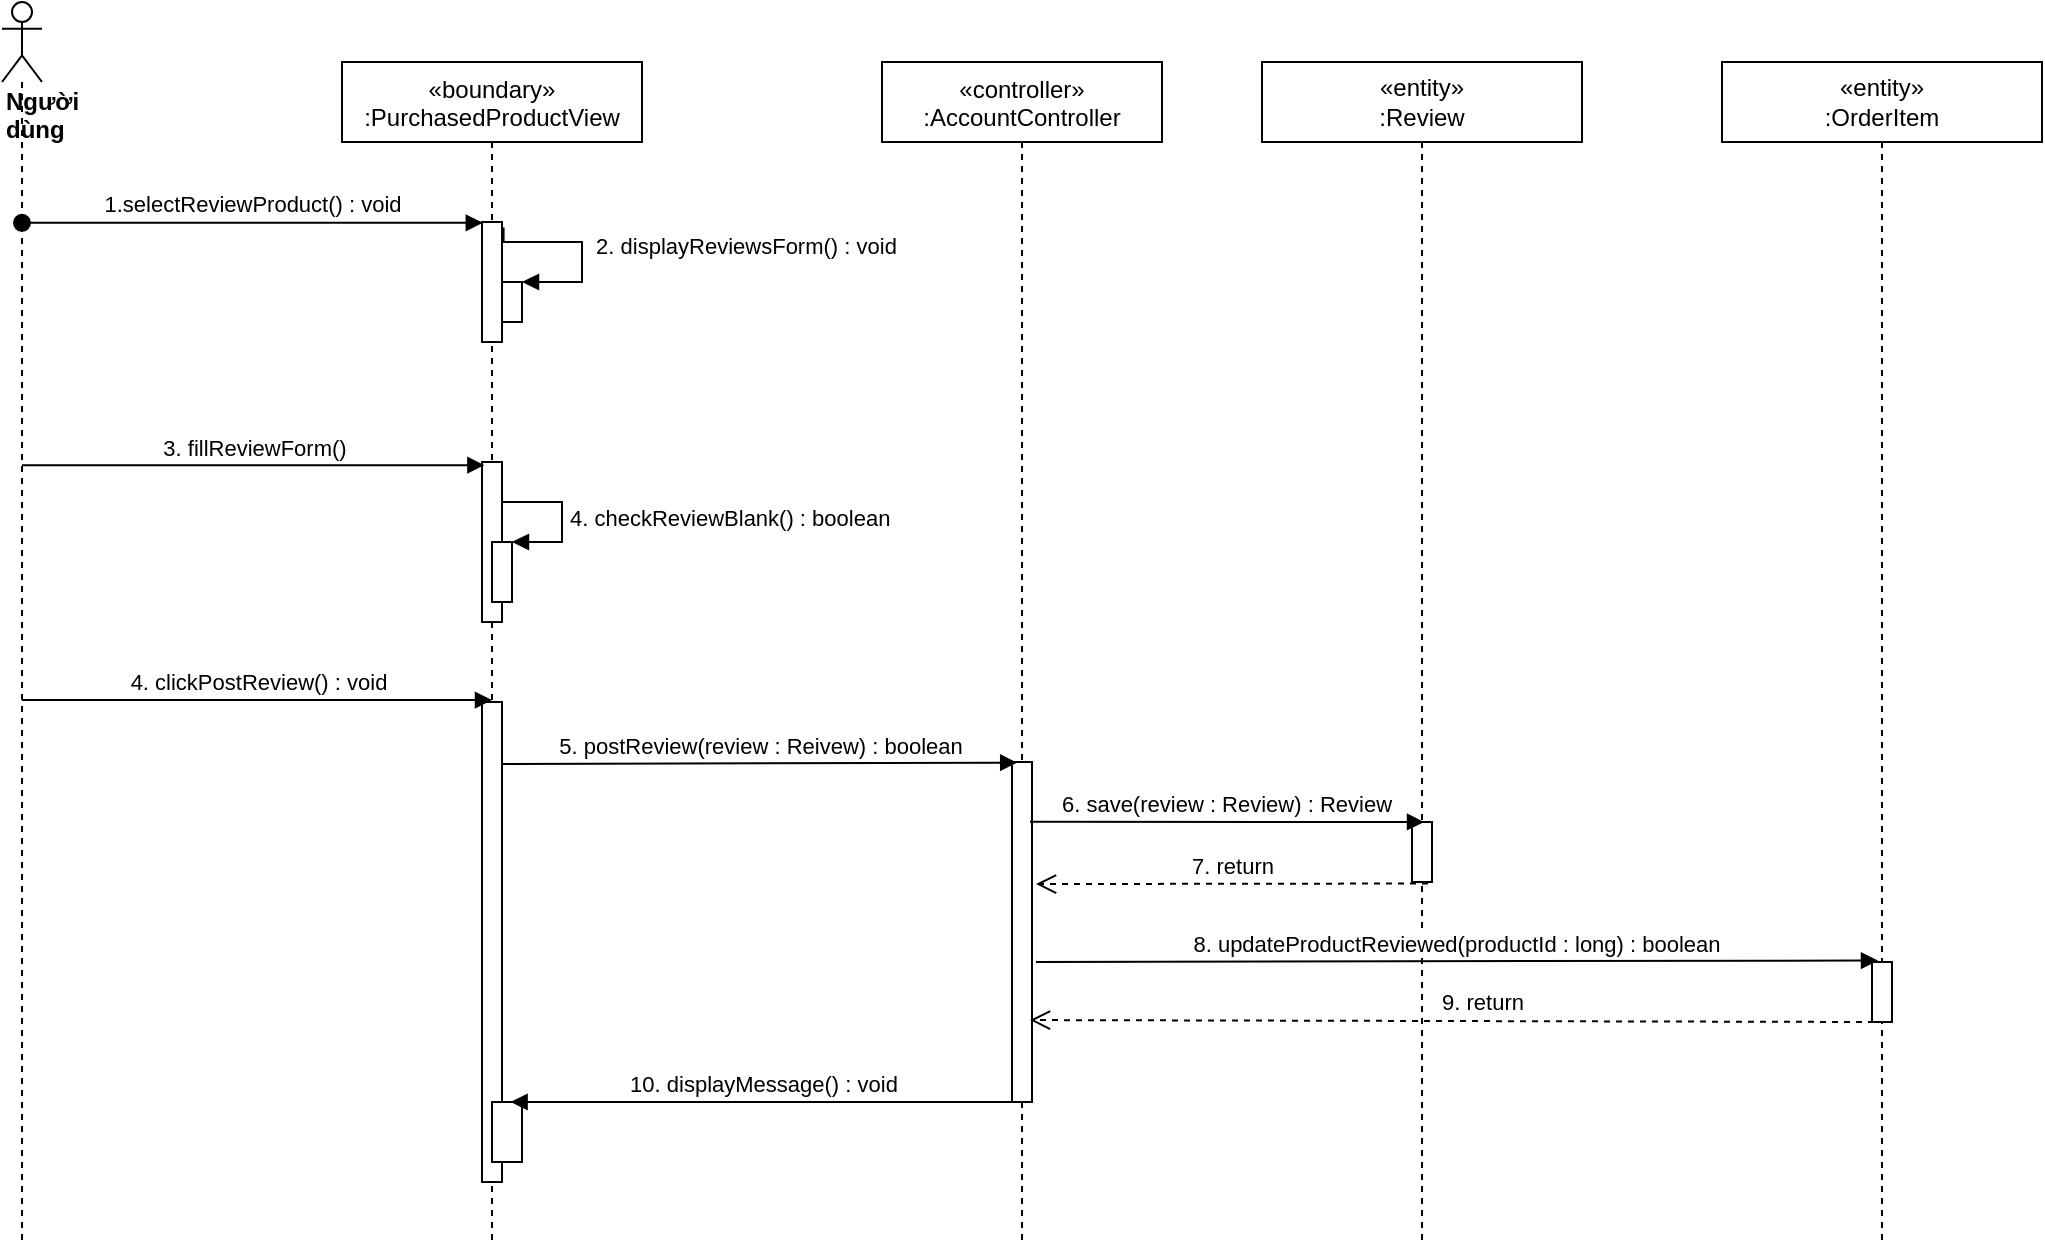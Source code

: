 <mxfile version="14.7.0" type="device"><diagram id="kgpKYQtTHZ0yAKxKKP6v" name="Page-1"><mxGraphModel dx="1108" dy="425" grid="1" gridSize="10" guides="1" tooltips="1" connect="1" arrows="1" fold="1" page="1" pageScale="1" pageWidth="850" pageHeight="1100" math="0" shadow="0"><root><mxCell id="0"/><mxCell id="1" parent="0"/><mxCell id="Qwla0rWCGIABb7X4bK5U-1" value="«boundary»&#10;:PurchasedProductView" style="shape=umlLifeline;perimeter=lifelinePerimeter;container=1;collapsible=0;recursiveResize=0;rounded=0;shadow=0;strokeWidth=1;" parent="1" vertex="1"><mxGeometry x="250" y="80" width="150" height="590" as="geometry"/></mxCell><mxCell id="Qwla0rWCGIABb7X4bK5U-2" value="" style="html=1;points=[];perimeter=orthogonalPerimeter;" parent="Qwla0rWCGIABb7X4bK5U-1" vertex="1"><mxGeometry x="70" y="80" width="10" height="60" as="geometry"/></mxCell><mxCell id="Qwla0rWCGIABb7X4bK5U-18" value="" style="html=1;points=[];perimeter=orthogonalPerimeter;" parent="Qwla0rWCGIABb7X4bK5U-1" vertex="1"><mxGeometry x="80" y="110" width="10" height="20" as="geometry"/></mxCell><mxCell id="Qwla0rWCGIABb7X4bK5U-19" value="&amp;nbsp;2. displayReviewsForm() : void" style="edgeStyle=orthogonalEdgeStyle;html=1;align=left;spacingLeft=2;endArrow=block;rounded=0;entryX=1;entryY=0;exitX=1.08;exitY=0.045;exitDx=0;exitDy=0;exitPerimeter=0;" parent="Qwla0rWCGIABb7X4bK5U-1" source="Qwla0rWCGIABb7X4bK5U-2" target="Qwla0rWCGIABb7X4bK5U-18" edge="1"><mxGeometry relative="1" as="geometry"><mxPoint x="92.5" y="90" as="sourcePoint"/><Array as="points"><mxPoint x="120" y="90"/><mxPoint x="120" y="110"/></Array></mxGeometry></mxCell><mxCell id="Qwla0rWCGIABb7X4bK5U-23" value="" style="html=1;points=[];perimeter=orthogonalPerimeter;" parent="Qwla0rWCGIABb7X4bK5U-1" vertex="1"><mxGeometry x="70" y="200" width="10" height="80" as="geometry"/></mxCell><mxCell id="Qwla0rWCGIABb7X4bK5U-27" value="" style="html=1;points=[];perimeter=orthogonalPerimeter;" parent="Qwla0rWCGIABb7X4bK5U-1" vertex="1"><mxGeometry x="70" y="320" width="10" height="240" as="geometry"/></mxCell><mxCell id="Qwla0rWCGIABb7X4bK5U-33" value="" style="html=1;points=[];perimeter=orthogonalPerimeter;" parent="Qwla0rWCGIABb7X4bK5U-1" vertex="1"><mxGeometry x="75" y="520" width="15" height="30" as="geometry"/></mxCell><mxCell id="7S1bpENnHJ4_2vSrGy4V-1" value="" style="html=1;points=[];perimeter=orthogonalPerimeter;" parent="Qwla0rWCGIABb7X4bK5U-1" vertex="1"><mxGeometry x="75" y="240" width="10" height="30" as="geometry"/></mxCell><mxCell id="7S1bpENnHJ4_2vSrGy4V-2" value="4. checkReviewBlank() : boolean" style="edgeStyle=orthogonalEdgeStyle;html=1;align=left;spacingLeft=2;endArrow=block;rounded=0;entryX=1;entryY=0;" parent="Qwla0rWCGIABb7X4bK5U-1" target="7S1bpENnHJ4_2vSrGy4V-1" edge="1"><mxGeometry relative="1" as="geometry"><mxPoint x="80" y="220" as="sourcePoint"/><Array as="points"><mxPoint x="110" y="220"/><mxPoint x="110" y="240"/></Array></mxGeometry></mxCell><mxCell id="Qwla0rWCGIABb7X4bK5U-3" value="«controller»&#10;:AccountController" style="shape=umlLifeline;perimeter=lifelinePerimeter;container=1;collapsible=0;recursiveResize=0;rounded=0;shadow=0;strokeWidth=1;size=40;" parent="1" vertex="1"><mxGeometry x="520" y="80" width="140" height="590" as="geometry"/></mxCell><mxCell id="Qwla0rWCGIABb7X4bK5U-4" value="" style="points=[];perimeter=orthogonalPerimeter;rounded=0;shadow=0;strokeWidth=1;" parent="Qwla0rWCGIABb7X4bK5U-3" vertex="1"><mxGeometry x="65" y="350" width="10" height="170" as="geometry"/></mxCell><mxCell id="Qwla0rWCGIABb7X4bK5U-5" value="&lt;div&gt;&lt;b&gt;Người dùng&lt;/b&gt;&lt;/div&gt;" style="shape=umlLifeline;participant=umlActor;perimeter=lifelinePerimeter;whiteSpace=wrap;html=1;container=1;collapsible=0;recursiveResize=0;verticalAlign=top;spacingTop=36;outlineConnect=0;align=left;" parent="1" vertex="1"><mxGeometry x="80" y="50" width="20" height="620" as="geometry"/></mxCell><mxCell id="Qwla0rWCGIABb7X4bK5U-8" value="1.selectReviewProduct() : void" style="html=1;verticalAlign=bottom;startArrow=oval;startFill=1;endArrow=block;startSize=8;entryX=0.04;entryY=0.007;entryDx=0;entryDy=0;entryPerimeter=0;" parent="1" source="Qwla0rWCGIABb7X4bK5U-5" target="Qwla0rWCGIABb7X4bK5U-2" edge="1"><mxGeometry width="60" relative="1" as="geometry"><mxPoint x="400" y="230" as="sourcePoint"/><mxPoint x="283" y="160" as="targetPoint"/></mxGeometry></mxCell><mxCell id="Qwla0rWCGIABb7X4bK5U-10" value="&lt;span&gt;«entity»&lt;br&gt;&lt;/span&gt;:Review" style="shape=umlLifeline;perimeter=lifelinePerimeter;whiteSpace=wrap;html=1;container=1;collapsible=0;recursiveResize=0;outlineConnect=0;" parent="1" vertex="1"><mxGeometry x="710" y="80" width="160" height="590" as="geometry"/></mxCell><mxCell id="Qwla0rWCGIABb7X4bK5U-11" value="" style="points=[];perimeter=orthogonalPerimeter;rounded=0;shadow=0;strokeWidth=1;" parent="Qwla0rWCGIABb7X4bK5U-10" vertex="1"><mxGeometry x="75" y="380" width="10" height="30" as="geometry"/></mxCell><mxCell id="Qwla0rWCGIABb7X4bK5U-14" value="6. save(review : Review) : Review" style="html=1;verticalAlign=bottom;endArrow=block;entryX=0.6;entryY=0;entryDx=0;entryDy=0;entryPerimeter=0;exitX=0.9;exitY=0.176;exitDx=0;exitDy=0;exitPerimeter=0;" parent="1" source="Qwla0rWCGIABb7X4bK5U-4" target="Qwla0rWCGIABb7X4bK5U-11" edge="1"><mxGeometry width="80" relative="1" as="geometry"><mxPoint x="884" y="500" as="sourcePoint"/><mxPoint x="840" y="430" as="targetPoint"/></mxGeometry></mxCell><mxCell id="Qwla0rWCGIABb7X4bK5U-15" value="7. return" style="html=1;verticalAlign=bottom;endArrow=open;dashed=1;endSize=8;exitX=0.8;exitY=1.025;exitDx=0;exitDy=0;exitPerimeter=0;entryX=1.2;entryY=0.359;entryDx=0;entryDy=0;entryPerimeter=0;" parent="1" source="Qwla0rWCGIABb7X4bK5U-11" target="Qwla0rWCGIABb7X4bK5U-4" edge="1"><mxGeometry relative="1" as="geometry"><mxPoint x="840" y="430" as="sourcePoint"/><mxPoint x="610" y="491" as="targetPoint"/></mxGeometry></mxCell><mxCell id="Qwla0rWCGIABb7X4bK5U-20" value="3. fillReviewForm()" style="html=1;verticalAlign=bottom;endArrow=block;entryX=0.12;entryY=0.02;entryDx=0;entryDy=0;entryPerimeter=0;" parent="1" source="Qwla0rWCGIABb7X4bK5U-5" target="Qwla0rWCGIABb7X4bK5U-23" edge="1"><mxGeometry width="80" relative="1" as="geometry"><mxPoint x="400" y="340" as="sourcePoint"/><mxPoint x="280" y="340" as="targetPoint"/></mxGeometry></mxCell><mxCell id="Qwla0rWCGIABb7X4bK5U-26" value="5. postReview(review : Reivew) : boolean" style="html=1;verticalAlign=bottom;endArrow=block;entryX=0.26;entryY=0.002;entryDx=0;entryDy=0;entryPerimeter=0;" parent="1" target="Qwla0rWCGIABb7X4bK5U-4" edge="1"><mxGeometry width="80" relative="1" as="geometry"><mxPoint x="330" y="431" as="sourcePoint"/><mxPoint x="610" y="440" as="targetPoint"/></mxGeometry></mxCell><mxCell id="Qwla0rWCGIABb7X4bK5U-28" value="4. clickPostReview() : void" style="html=1;verticalAlign=bottom;endArrow=block;entryX=0.5;entryY=-0.004;entryDx=0;entryDy=0;entryPerimeter=0;" parent="1" source="Qwla0rWCGIABb7X4bK5U-5" target="Qwla0rWCGIABb7X4bK5U-27" edge="1"><mxGeometry width="80" relative="1" as="geometry"><mxPoint x="420" y="440" as="sourcePoint"/><mxPoint x="500" y="440" as="targetPoint"/></mxGeometry></mxCell><mxCell id="Qwla0rWCGIABb7X4bK5U-34" value="10. displayMessage() : void" style="verticalAlign=bottom;endArrow=block;shadow=0;strokeWidth=1;exitX=0.3;exitY=1;exitDx=0;exitDy=0;exitPerimeter=0;entryX=0.62;entryY=0;entryDx=0;entryDy=0;entryPerimeter=0;" parent="1" source="Qwla0rWCGIABb7X4bK5U-4" target="Qwla0rWCGIABb7X4bK5U-33" edge="1"><mxGeometry relative="1" as="geometry"><mxPoint x="563.2" y="359.2" as="sourcePoint"/><mxPoint x="341" y="744" as="targetPoint"/></mxGeometry></mxCell><mxCell id="xt3TrvyDmBpvUbMM3BZj-1" value="&lt;span&gt;«entity»&lt;br&gt;&lt;/span&gt;:OrderItem" style="shape=umlLifeline;perimeter=lifelinePerimeter;whiteSpace=wrap;html=1;container=1;collapsible=0;recursiveResize=0;outlineConnect=0;" vertex="1" parent="1"><mxGeometry x="940" y="80" width="160" height="590" as="geometry"/></mxCell><mxCell id="xt3TrvyDmBpvUbMM3BZj-2" value="" style="points=[];perimeter=orthogonalPerimeter;rounded=0;shadow=0;strokeWidth=1;" vertex="1" parent="xt3TrvyDmBpvUbMM3BZj-1"><mxGeometry x="75" y="450" width="10" height="30" as="geometry"/></mxCell><mxCell id="xt3TrvyDmBpvUbMM3BZj-3" value="8. updateProductReviewed(productId : long) : boolean" style="html=1;verticalAlign=bottom;endArrow=block;exitX=1.2;exitY=0.588;exitDx=0;exitDy=0;exitPerimeter=0;entryX=0.3;entryY=-0.025;entryDx=0;entryDy=0;entryPerimeter=0;" edge="1" parent="1" source="Qwla0rWCGIABb7X4bK5U-4" target="xt3TrvyDmBpvUbMM3BZj-2"><mxGeometry width="80" relative="1" as="geometry"><mxPoint x="660" y="530" as="sourcePoint"/><mxPoint x="990" y="523" as="targetPoint"/></mxGeometry></mxCell><mxCell id="xt3TrvyDmBpvUbMM3BZj-4" value="9. return" style="html=1;verticalAlign=bottom;endArrow=open;dashed=1;endSize=8;exitX=0.1;exitY=1;exitDx=0;exitDy=0;exitPerimeter=0;entryX=0.9;entryY=0.759;entryDx=0;entryDy=0;entryPerimeter=0;" edge="1" parent="1" source="xt3TrvyDmBpvUbMM3BZj-2" target="Qwla0rWCGIABb7X4bK5U-4"><mxGeometry x="-0.071" y="-1" relative="1" as="geometry"><mxPoint x="740" y="530" as="sourcePoint"/><mxPoint x="660" y="530" as="targetPoint"/><mxPoint as="offset"/></mxGeometry></mxCell></root></mxGraphModel></diagram></mxfile>